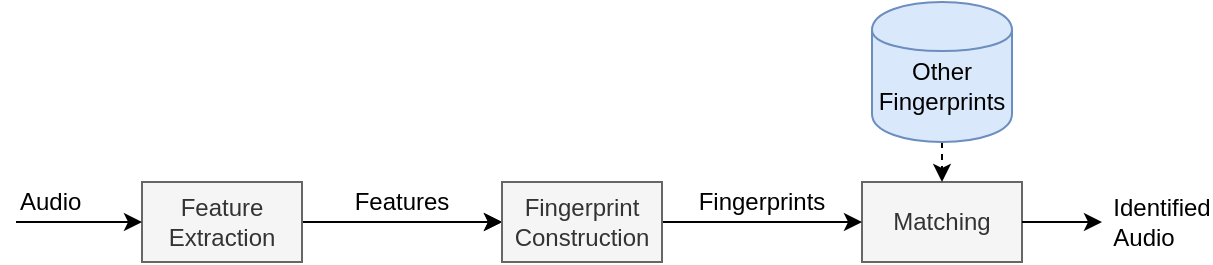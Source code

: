 <mxfile version="12.9.3" type="device"><diagram id="TVP4SeK73AFzj_BVLSsy" name="Page-1"><mxGraphModel dx="1033" dy="310" grid="1" gridSize="10" guides="1" tooltips="1" connect="1" arrows="1" fold="1" page="1" pageScale="1" pageWidth="827" pageHeight="1169" math="0" shadow="0"><root><mxCell id="0"/><mxCell id="1" parent="0"/><mxCell id="QItwKeQvSgXsQUGvHCU3-7" value="" style="edgeStyle=orthogonalEdgeStyle;rounded=0;orthogonalLoop=1;jettySize=auto;html=1;exitX=1;exitY=0.5;exitDx=0;exitDy=0;entryX=0;entryY=0.5;entryDx=0;entryDy=0;" edge="1" parent="1" source="QItwKeQvSgXsQUGvHCU3-1" target="QItwKeQvSgXsQUGvHCU3-5"><mxGeometry relative="1" as="geometry"/></mxCell><mxCell id="QItwKeQvSgXsQUGvHCU3-12" value="" style="edgeStyle=orthogonalEdgeStyle;rounded=0;orthogonalLoop=1;jettySize=auto;html=1;" edge="1" parent="1" source="QItwKeQvSgXsQUGvHCU3-1" target="QItwKeQvSgXsQUGvHCU3-5"><mxGeometry relative="1" as="geometry"/></mxCell><mxCell id="QItwKeQvSgXsQUGvHCU3-1" value="Feature&lt;br&gt;Extraction" style="rounded=0;whiteSpace=wrap;html=1;fillColor=#f5f5f5;strokeColor=#666666;fontColor=#333333;" vertex="1" parent="1"><mxGeometry x="70" y="110" width="80" height="40" as="geometry"/></mxCell><mxCell id="QItwKeQvSgXsQUGvHCU3-4" value="Matching" style="rounded=0;whiteSpace=wrap;html=1;fillColor=#f5f5f5;strokeColor=#666666;fontColor=#333333;" vertex="1" parent="1"><mxGeometry x="430" y="110" width="80" height="40" as="geometry"/></mxCell><mxCell id="QItwKeQvSgXsQUGvHCU3-8" style="edgeStyle=orthogonalEdgeStyle;rounded=0;orthogonalLoop=1;jettySize=auto;html=1;exitX=1;exitY=0.5;exitDx=0;exitDy=0;entryX=0;entryY=0.5;entryDx=0;entryDy=0;" edge="1" parent="1" source="QItwKeQvSgXsQUGvHCU3-5" target="QItwKeQvSgXsQUGvHCU3-4"><mxGeometry relative="1" as="geometry"/></mxCell><mxCell id="QItwKeQvSgXsQUGvHCU3-5" value="Fingerprint&lt;br&gt;Construction" style="rounded=0;whiteSpace=wrap;html=1;fillColor=#f5f5f5;strokeColor=#666666;fontColor=#333333;" vertex="1" parent="1"><mxGeometry x="250" y="110" width="80" height="40" as="geometry"/></mxCell><mxCell id="QItwKeQvSgXsQUGvHCU3-6" value="" style="endArrow=classic;html=1;entryX=0;entryY=0.5;entryDx=0;entryDy=0;exitX=0;exitY=1;exitDx=0;exitDy=0;" edge="1" parent="1" source="QItwKeQvSgXsQUGvHCU3-15" target="QItwKeQvSgXsQUGvHCU3-1"><mxGeometry width="50" height="50" relative="1" as="geometry"><mxPoint x="-30" y="130" as="sourcePoint"/><mxPoint x="290" y="110" as="targetPoint"/></mxGeometry></mxCell><mxCell id="QItwKeQvSgXsQUGvHCU3-15" value="Audio" style="text;html=1;strokeColor=none;fillColor=none;align=left;verticalAlign=middle;whiteSpace=wrap;rounded=0;" vertex="1" parent="1"><mxGeometry x="7" y="110" width="40" height="20" as="geometry"/></mxCell><mxCell id="QItwKeQvSgXsQUGvHCU3-16" value="Features" style="text;html=1;strokeColor=none;fillColor=none;align=center;verticalAlign=middle;whiteSpace=wrap;rounded=0;" vertex="1" parent="1"><mxGeometry x="180" y="110" width="40" height="20" as="geometry"/></mxCell><mxCell id="QItwKeQvSgXsQUGvHCU3-17" value="Fingerprints" style="text;html=1;strokeColor=none;fillColor=none;align=center;verticalAlign=middle;whiteSpace=wrap;rounded=0;" vertex="1" parent="1"><mxGeometry x="360" y="110" width="40" height="20" as="geometry"/></mxCell><mxCell id="QItwKeQvSgXsQUGvHCU3-23" style="edgeStyle=orthogonalEdgeStyle;rounded=0;orthogonalLoop=1;jettySize=auto;html=1;exitX=0.5;exitY=1;exitDx=0;exitDy=0;entryX=0.5;entryY=0;entryDx=0;entryDy=0;dashed=1;" edge="1" parent="1" source="QItwKeQvSgXsQUGvHCU3-19" target="QItwKeQvSgXsQUGvHCU3-4"><mxGeometry relative="1" as="geometry"/></mxCell><mxCell id="QItwKeQvSgXsQUGvHCU3-19" value="" style="shape=cylinder;whiteSpace=wrap;html=1;boundedLbl=1;backgroundOutline=1;fillColor=#dae8fc;strokeColor=#6c8ebf;" vertex="1" parent="1"><mxGeometry x="435" y="20" width="70" height="70" as="geometry"/></mxCell><mxCell id="QItwKeQvSgXsQUGvHCU3-25" value="Other&lt;br&gt;Fingerprints" style="text;html=1;strokeColor=none;fillColor=none;align=center;verticalAlign=middle;whiteSpace=wrap;rounded=0;" vertex="1" parent="1"><mxGeometry x="450" y="52" width="40" height="20" as="geometry"/></mxCell><mxCell id="QItwKeQvSgXsQUGvHCU3-28" value="" style="endArrow=classic;html=1;exitX=1;exitY=0.5;exitDx=0;exitDy=0;" edge="1" parent="1" source="QItwKeQvSgXsQUGvHCU3-4"><mxGeometry width="50" height="50" relative="1" as="geometry"><mxPoint x="350" y="150" as="sourcePoint"/><mxPoint x="550" y="130" as="targetPoint"/></mxGeometry></mxCell><mxCell id="QItwKeQvSgXsQUGvHCU3-29" value="Identified&lt;br&gt;&lt;div style=&quot;text-align: left&quot;&gt;&lt;span&gt;Audio&lt;/span&gt;&lt;/div&gt;" style="text;html=1;strokeColor=none;fillColor=none;align=center;verticalAlign=middle;whiteSpace=wrap;rounded=0;" vertex="1" parent="1"><mxGeometry x="560" y="120" width="40" height="20" as="geometry"/></mxCell></root></mxGraphModel></diagram></mxfile>